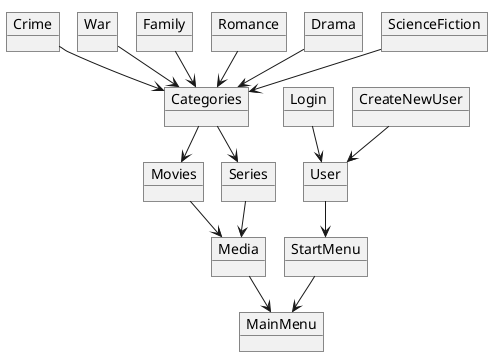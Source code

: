 @startuml
'https://plantuml.com/object-diagram
!pragma layout smetana

object User
object Media
object Movies
object Series
object Categories
object Crime
object War
object Family
object Romance
object Drama
object ScienceFiction
object Login
object CreateNewUser
object MainMenu
object StartMenu


 Movies --> Media
 Series --> Media
 Categories --> Series
 Categories --> Movies
 Crime --> Categories
 War --> Categories
 Family --> Categories
 Romance --> Categories
 Drama --> Categories
 ScienceFiction--> Categories
 Login --> User
 CreateNewUser --> User
 Media --> MainMenu
User --> StartMenu
StartMenu --> MainMenu



@enduml